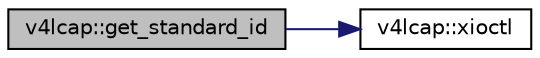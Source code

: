 digraph "v4lcap::get_standard_id"
{
 // INTERACTIVE_SVG=YES
  edge [fontname="Helvetica",fontsize="10",labelfontname="Helvetica",labelfontsize="10"];
  node [fontname="Helvetica",fontsize="10",shape=record];
  rankdir="LR";
  Node245 [label="v4lcap::get_standard_id",height=0.2,width=0.4,color="black", fillcolor="grey75", style="filled", fontcolor="black"];
  Node245 -> Node246 [color="midnightblue",fontsize="10",style="solid",fontname="Helvetica"];
  Node246 [label="v4lcap::xioctl",height=0.2,width=0.4,color="black", fillcolor="white", style="filled",URL="$classv4lcap.html#ab5aaa5a8c0df17f5ca57e0b5170232cb"];
}
